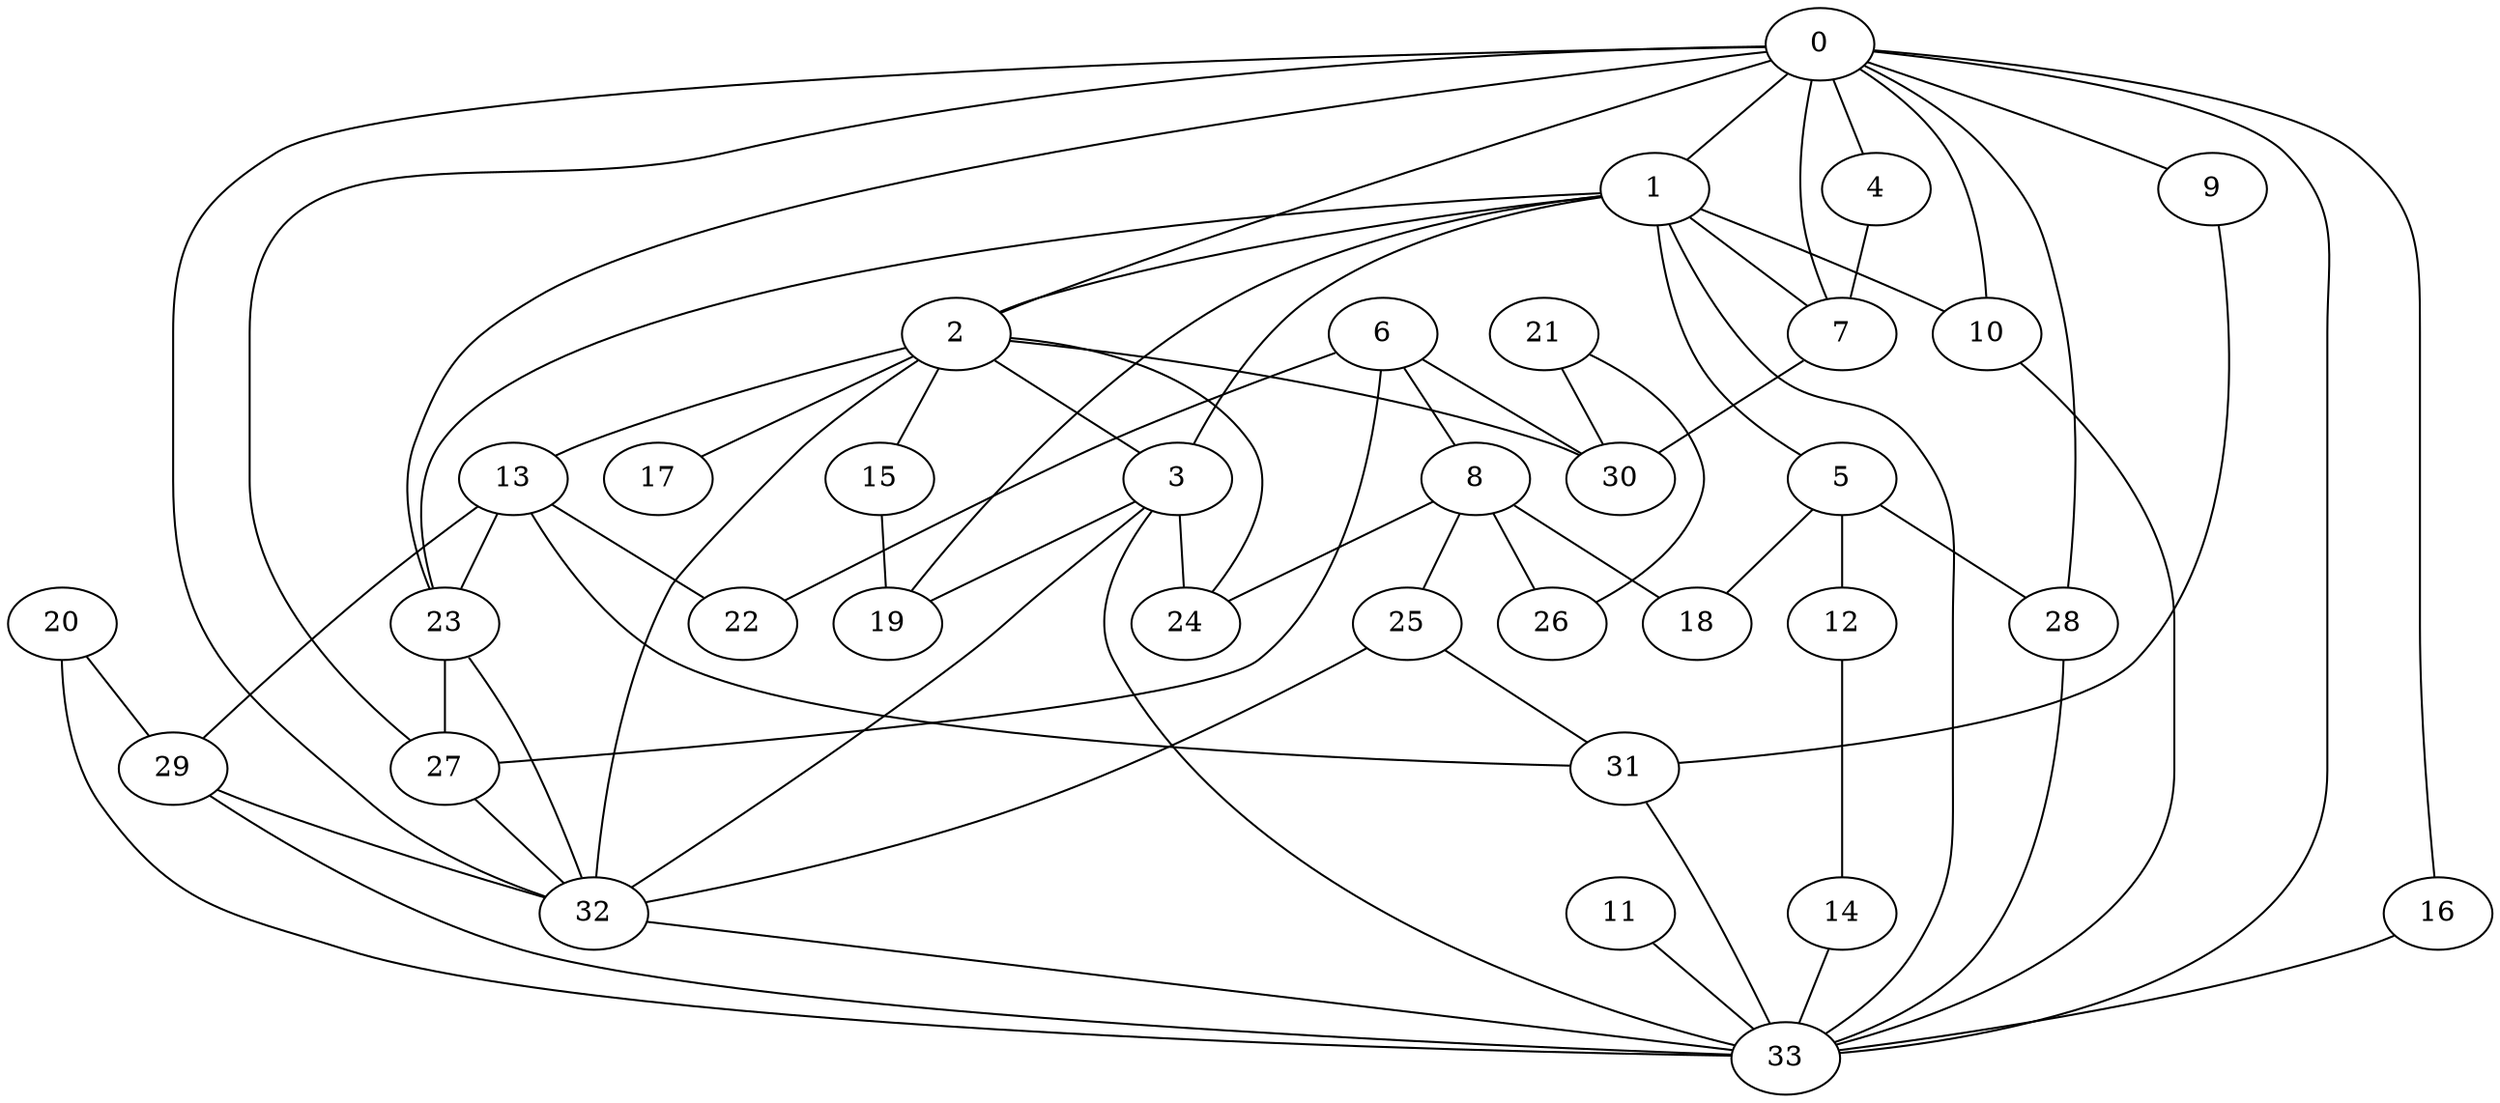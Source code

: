 strict graph  {
0;
1;
2;
3;
4;
5;
6;
7;
8;
9;
10;
11;
12;
13;
14;
15;
16;
17;
18;
19;
20;
21;
22;
23;
24;
25;
26;
27;
28;
29;
30;
31;
32;
33;
0 -- 4;
0 -- 16;
0 -- 28;
0 -- 27;
0 -- 33;
0 -- 32;
0 -- 10;
0 -- 2;
0 -- 23;
0 -- 1;
0 -- 9;
0 -- 7;
1 -- 19;
1 -- 7;
1 -- 5;
1 -- 3;
1 -- 10;
1 -- 23;
1 -- 2;
1 -- 33;
2 -- 17;
2 -- 13;
2 -- 32;
2 -- 15;
2 -- 3;
2 -- 24;
2 -- 30;
3 -- 32;
3 -- 24;
3 -- 19;
3 -- 33;
4 -- 7;
5 -- 12;
5 -- 28;
5 -- 18;
6 -- 22;
6 -- 8;
6 -- 27;
6 -- 30;
7 -- 30;
8 -- 18;
8 -- 24;
8 -- 26;
8 -- 25;
9 -- 31;
10 -- 33;
11 -- 33;
12 -- 14;
13 -- 29;
13 -- 31;
13 -- 22;
13 -- 23;
14 -- 33;
15 -- 19;
16 -- 33;
20 -- 29;
20 -- 33;
21 -- 26;
21 -- 30;
23 -- 32;
23 -- 27;
25 -- 31;
25 -- 32;
27 -- 32;
28 -- 33;
29 -- 32;
29 -- 33;
31 -- 33;
32 -- 33;
}
